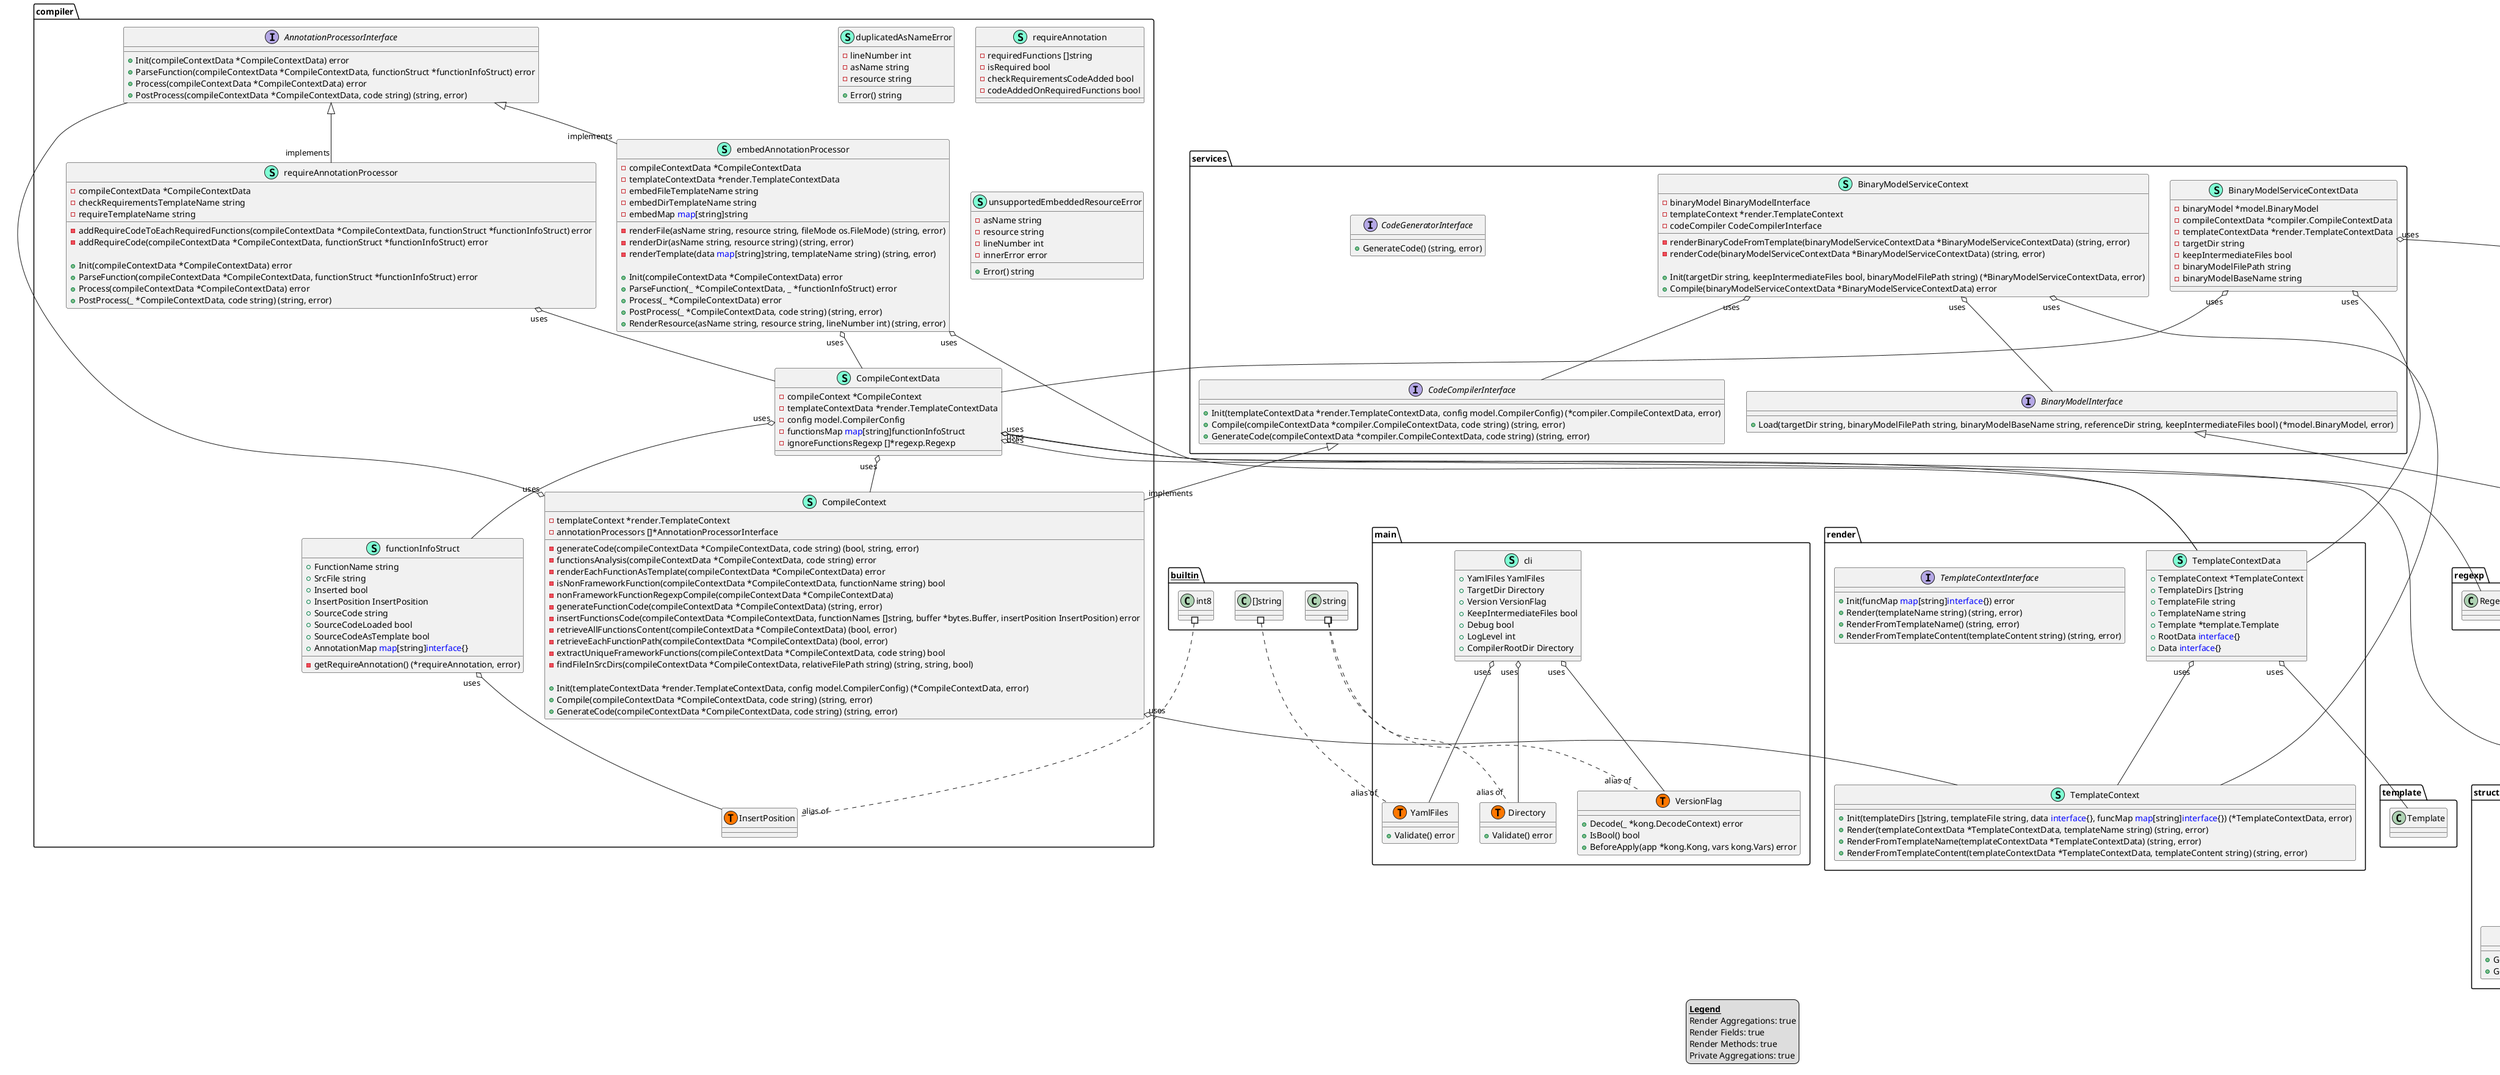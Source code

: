 @startuml
legend
<u><b>Legend</b></u>
Render Aggregations: true
Render Fields: true
Render Methods: true
Private Aggregations: true
end legend
namespace compiler {
    interface AnnotationProcessorInterface  {
        + Init(compileContextData *CompileContextData) error
        + ParseFunction(compileContextData *CompileContextData, functionStruct *functionInfoStruct) error
        + Process(compileContextData *CompileContextData) error
        + PostProcess(compileContextData *CompileContextData, code string) (string, error)

    }
    class CompileContext << (S,Aquamarine) >> {
        - templateContext *render.TemplateContext
        - annotationProcessors []*AnnotationProcessorInterface

        - generateCode(compileContextData *CompileContextData, code string) (bool, string, error)
        - functionsAnalysis(compileContextData *CompileContextData, code string) error
        - renderEachFunctionAsTemplate(compileContextData *CompileContextData) error
        - isNonFrameworkFunction(compileContextData *CompileContextData, functionName string) bool
        - nonFrameworkFunctionRegexpCompile(compileContextData *CompileContextData)
        - generateFunctionCode(compileContextData *CompileContextData) (string, error)
        - insertFunctionsCode(compileContextData *CompileContextData, functionNames []string, buffer *bytes.Buffer, insertPosition InsertPosition) error
        - retrieveAllFunctionsContent(compileContextData *CompileContextData) (bool, error)
        - retrieveEachFunctionPath(compileContextData *CompileContextData) (bool, error)
        - extractUniqueFrameworkFunctions(compileContextData *CompileContextData, code string) bool
        - findFileInSrcDirs(compileContextData *CompileContextData, relativeFilePath string) (string, string, bool)

        + Init(templateContextData *render.TemplateContextData, config model.CompilerConfig) (*CompileContextData, error)
        + Compile(compileContextData *CompileContextData, code string) (string, error)
        + GenerateCode(compileContextData *CompileContextData, code string) (string, error)

    }
    class CompileContextData << (S,Aquamarine) >> {
        - compileContext *CompileContext
        - templateContextData *render.TemplateContextData
        - config model.CompilerConfig
        - functionsMap <font color=blue>map</font>[string]functionInfoStruct
        - ignoreFunctionsRegexp []*regexp.Regexp

    }
    class compiler.InsertPosition << (T, #FF7700) >>  {
    }
    class duplicatedAsNameError << (S,Aquamarine) >> {
        - lineNumber int
        - asName string
        - resource string

        + Error() string

    }
    class embedAnnotationProcessor << (S,Aquamarine) >> {
        - compileContextData *CompileContextData
        - templateContextData *render.TemplateContextData
        - embedFileTemplateName string
        - embedDirTemplateName string
        - embedMap <font color=blue>map</font>[string]string

        - renderFile(asName string, resource string, fileMode os.FileMode) (string, error)
        - renderDir(asName string, resource string) (string, error)
        - renderTemplate(data <font color=blue>map</font>[string]string, templateName string) (string, error)

        + Init(compileContextData *CompileContextData) error
        + ParseFunction(_ *CompileContextData, _ *functionInfoStruct) error
        + Process(_ *CompileContextData) error
        + PostProcess(_ *CompileContextData, code string) (string, error)
        + RenderResource(asName string, resource string, lineNumber int) (string, error)

    }
    class functionInfoStruct << (S,Aquamarine) >> {
        + FunctionName string
        + SrcFile string
        + Inserted bool
        + InsertPosition InsertPosition
        + SourceCode string
        + SourceCodeLoaded bool
        + SourceCodeAsTemplate bool
        + AnnotationMap <font color=blue>map</font>[string]<font color=blue>interface</font>{}

        - getRequireAnnotation() (*requireAnnotation, error)

    }
    class requireAnnotation << (S,Aquamarine) >> {
        - requiredFunctions []string
        - isRequired bool
        - checkRequirementsCodeAdded bool
        - codeAddedOnRequiredFunctions bool

    }
    class requireAnnotationProcessor << (S,Aquamarine) >> {
        - compileContextData *CompileContextData
        - checkRequirementsTemplateName string
        - requireTemplateName string

        - addRequireCodeToEachRequiredFunctions(compileContextData *CompileContextData, functionStruct *functionInfoStruct) error
        - addRequireCode(compileContextData *CompileContextData, functionStruct *functionInfoStruct) error

        + Init(compileContextData *CompileContextData) error
        + ParseFunction(compileContextData *CompileContextData, functionStruct *functionInfoStruct) error
        + Process(compileContextData *CompileContextData) error
        + PostProcess(_ *CompileContextData, code string) (string, error)

    }
    class unsupportedEmbeddedResourceError << (S,Aquamarine) >> {
        - asName string
        - resource string
        - lineNumber int
        - innerError error

        + Error() string

    }
}

"services.CodeCompilerInterface" <|-- "implements""compiler.CompileContext"
"compiler.AnnotationProcessorInterface" <|-- "implements""compiler.embedAnnotationProcessor"
"compiler.AnnotationProcessorInterface" <|-- "implements""compiler.requireAnnotationProcessor"

"compiler.CompileContext""uses" o-- "compiler.AnnotationProcessorInterface"
"compiler.CompileContext""uses" o-- "render.TemplateContext"
"compiler.CompileContextData""uses" o-- "compiler.CompileContext"
"compiler.CompileContextData""uses" o-- "compiler.functionInfoStruct"
"compiler.CompileContextData""uses" o-- "model.CompilerConfig"
"compiler.CompileContextData""uses" o-- "regexp.Regexp"
"compiler.CompileContextData""uses" o-- "render.TemplateContextData"
"compiler.embedAnnotationProcessor""uses" o-- "compiler.CompileContextData"
"compiler.embedAnnotationProcessor""uses" o-- "render.TemplateContextData"
"compiler.functionInfoStruct""uses" o-- "compiler.InsertPosition"
"compiler.requireAnnotationProcessor""uses" o-- "compiler.CompileContextData"

namespace main {
    class Directory << (S,Aquamarine) >> {
        + Validate() error

    }
    class VersionFlag << (S,Aquamarine) >> {
        + Decode(_ *kong.DecodeContext) error
        + IsBool() bool
        + BeforeApply(app *kong.Kong, vars kong.Vars) error

    }
    class YamlFiles << (S,Aquamarine) >> {
        + Validate() error

    }
    class cli << (S,Aquamarine) >> {
        + YamlFiles YamlFiles
        + TargetDir Directory
        + Version VersionFlag
        + KeepIntermediateFiles bool
        + Debug bool
        + LogLevel int
        + CompilerRootDir Directory

    }
    class main.Directory << (T, #FF7700) >>  {
    }
    class main.VersionFlag << (T, #FF7700) >>  {
    }
    class main.YamlFiles << (T, #FF7700) >>  {
    }
}


"main.cli""uses" o-- "main.Directory"
"main.cli""uses" o-- "main.VersionFlag"
"main.cli""uses" o-- "main.YamlFiles"

namespace model {
    class BinaryModel << (S,Aquamarine) >> {
        + CompilerConfig CompilerConfig
        + Vars structures.Dictionary
        + BinData <font color=blue>interface</font>{}

    }
    class BinaryModelContext << (S,Aquamarine) >> {
        - setEnvVars(binaryModel *BinaryModel)
        - expandVars(binaryModel *BinaryModel)

        + Load(targetDir string, binaryModelFilePath string, binaryModelBaseName string, referenceDir string, keepIntermediateFiles bool) (*BinaryModel, error)

    }
    class CompilerConfig << (S,Aquamarine) >> {
        + AnnotationsConfig structures.Dictionary
        + TargetFile string
        + RelativeRootDirBasedOnTargetDir string
        + CommandDefinitionFiles []string
        + TemplateFile string
        + TemplateDirs []string
        + FunctionsIgnoreRegexpList []string
        + SrcDirs []string
        + SrcDirsExpanded []string

    }
}

"services.BinaryModelInterface" <|-- "implements""model.BinaryModelContext"

"model.BinaryModel""uses" o-- "model.CompilerConfig"
"model.BinaryModel""uses" o-- "structures.Dictionary"
"model.CompilerConfig""uses" o-- "structures.Dictionary"

namespace render {
    class TemplateContext << (S,Aquamarine) >> {
        + Init(templateDirs []string, templateFile string, data <font color=blue>interface</font>{}, funcMap <font color=blue>map</font>[string]<font color=blue>interface</font>{}) (*TemplateContextData, error)
        + Render(templateContextData *TemplateContextData, templateName string) (string, error)
        + RenderFromTemplateName(templateContextData *TemplateContextData) (string, error)
        + RenderFromTemplateContent(templateContextData *TemplateContextData, templateContent string) (string, error)

    }
    class TemplateContextData << (S,Aquamarine) >> {
        + TemplateContext *TemplateContext
        + TemplateDirs []string
        + TemplateFile string
        + TemplateName string
        + Template *template.Template
        + RootData <font color=blue>interface</font>{}
        + Data <font color=blue>interface</font>{}

    }
    interface TemplateContextInterface  {
        + Init(funcMap <font color=blue>map</font>[string]<font color=blue>interface</font>{}) error
        + Render(templateName string) (string, error)
        + RenderFromTemplateName() (string, error)
        + RenderFromTemplateContent(templateContent string) (string, error)

    }
}


"render.TemplateContextData""uses" o-- "render.TemplateContext"
"render.TemplateContextData""uses" o-- "template.Template"

namespace services {
    interface BinaryModelInterface  {
        + Load(targetDir string, binaryModelFilePath string, binaryModelBaseName string, referenceDir string, keepIntermediateFiles bool) (*model.BinaryModel, error)

    }
    class BinaryModelServiceContext << (S,Aquamarine) >> {
        - binaryModel BinaryModelInterface
        - templateContext *render.TemplateContext
        - codeCompiler CodeCompilerInterface

        - renderBinaryCodeFromTemplate(binaryModelServiceContextData *BinaryModelServiceContextData) (string, error)
        - renderCode(binaryModelServiceContextData *BinaryModelServiceContextData) (string, error)

        + Init(targetDir string, keepIntermediateFiles bool, binaryModelFilePath string) (*BinaryModelServiceContextData, error)
        + Compile(binaryModelServiceContextData *BinaryModelServiceContextData) error

    }
    class BinaryModelServiceContextData << (S,Aquamarine) >> {
        - binaryModel *model.BinaryModel
        - compileContextData *compiler.CompileContextData
        - templateContextData *render.TemplateContextData
        - targetDir string
        - keepIntermediateFiles bool
        - binaryModelFilePath string
        - binaryModelBaseName string

    }
    interface CodeCompilerInterface  {
        + Init(templateContextData *render.TemplateContextData, config model.CompilerConfig) (*compiler.CompileContextData, error)
        + Compile(compileContextData *compiler.CompileContextData, code string) (string, error)
        + GenerateCode(compileContextData *compiler.CompileContextData, code string) (string, error)

    }
    interface CodeGeneratorInterface  {
        + GenerateCode() (string, error)

    }
}


"services.BinaryModelServiceContext""uses" o-- "render.TemplateContext"
"services.BinaryModelServiceContext""uses" o-- "services.BinaryModelInterface"
"services.BinaryModelServiceContext""uses" o-- "services.CodeCompilerInterface"
"services.BinaryModelServiceContextData""uses" o-- "compiler.CompileContextData"
"services.BinaryModelServiceContextData""uses" o-- "model.BinaryModel"
"services.BinaryModelServiceContextData""uses" o-- "render.TemplateContextData"

namespace structures {
    class Dictionary << (S,Aquamarine) >> {
        + GetStringValue(key string) (string, error)
        + GetStringList(key string) ([]string, error)

    }
    class structures.Dictionary << (T, #FF7700) >>  {
    }
}



"__builtin__.[]string" #.. "alias of""main.YamlFiles"
"__builtin__.int8" #.. "alias of""compiler.InsertPosition"
"__builtin__.string" #.. "alias of""main.Directory"
"__builtin__.string" #.. "alias of""main.VersionFlag"
"structures.<font color=blue>map</font>[string]<font color=blue>interface</font>{}" #.. "alias of""structures.Dictionary"
@enduml
